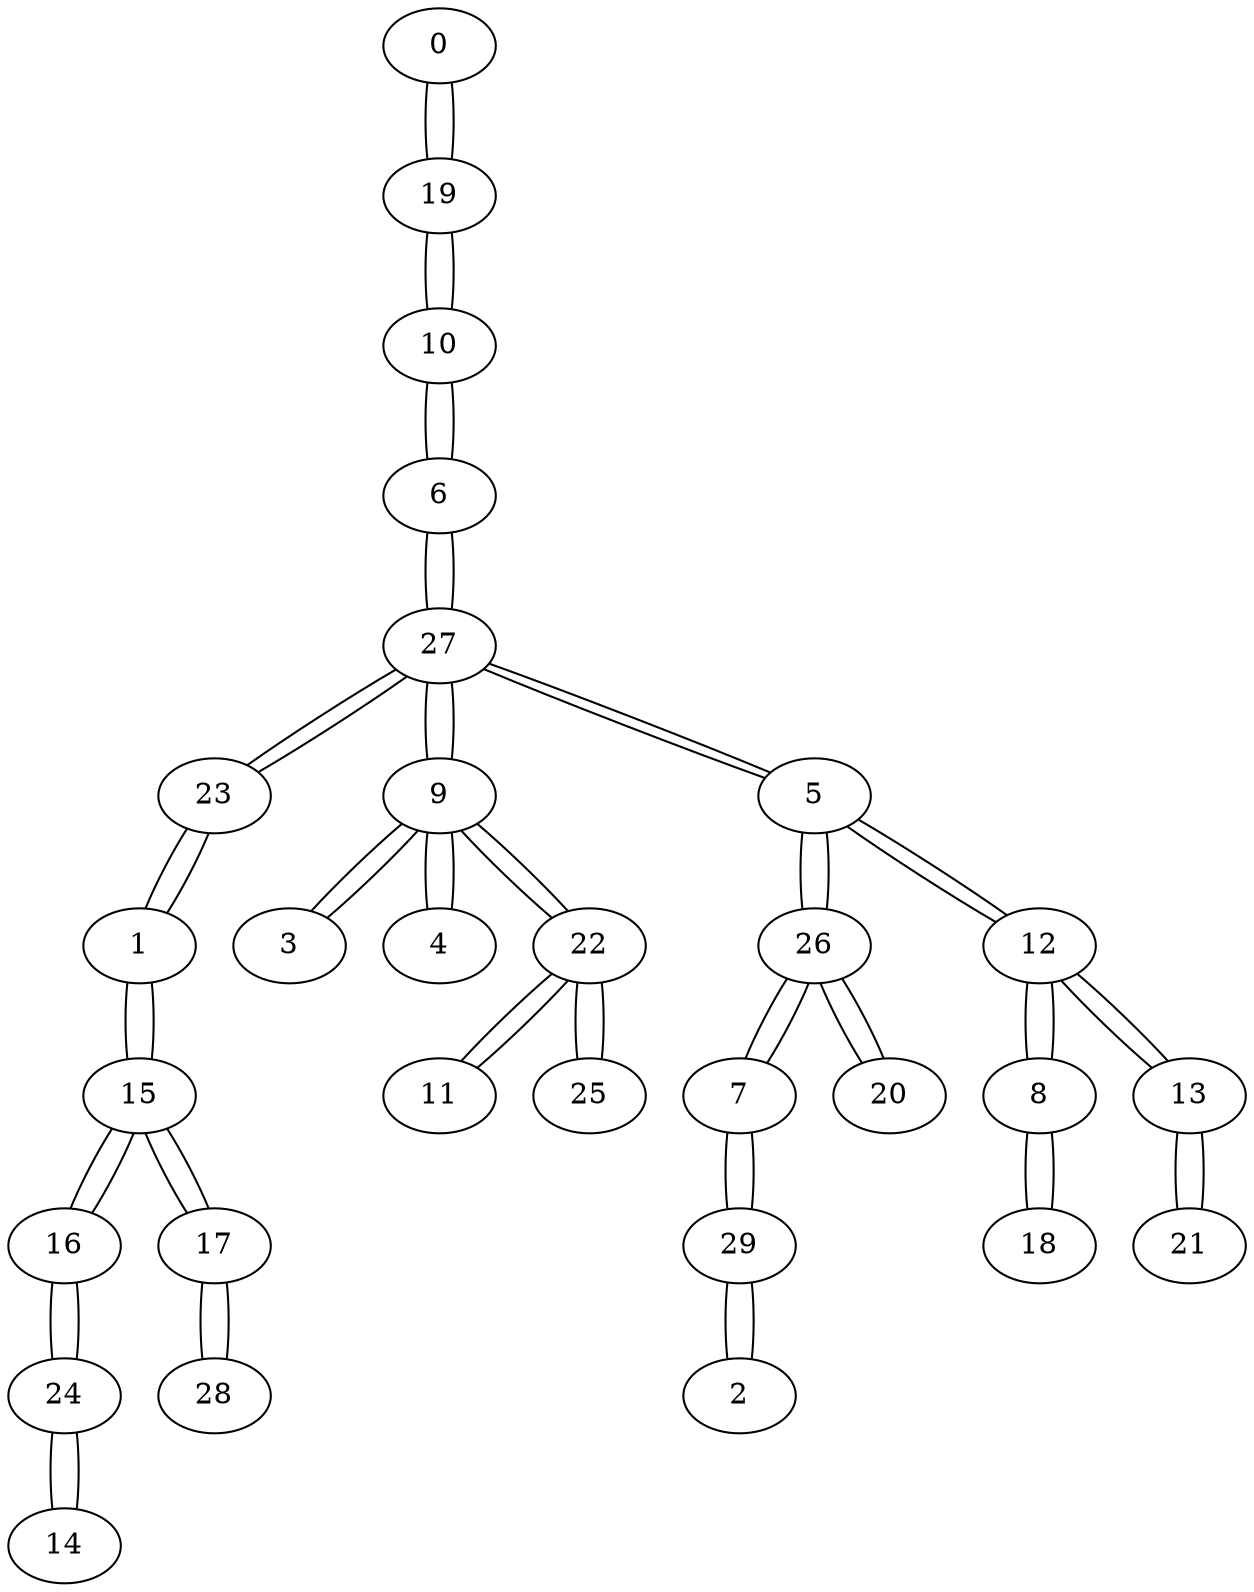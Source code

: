 graph {
0 -- 19 [ distancia=3 ]
1 -- 23 [ distancia=1 ]
1 -- 15 [ distancia=2 ]
2 -- 29 [ distancia=2 ]
3 -- 9 [ distancia=2 ]
4 -- 9 [ distancia=3 ]
5 -- 26 [ distancia=1 ]
5 -- 12 [ distancia=2 ]
5 -- 27 [ distancia=2 ]
6 -- 10 [ distancia=3 ]
6 -- 27 [ distancia=3 ]
7 -- 26 [ distancia=1 ]
7 -- 29 [ distancia=1 ]
8 -- 12 [ distancia=2 ]
8 -- 18 [ distancia=3 ]
9 -- 22 [ distancia=1 ]
9 -- 3 [ distancia=2 ]
9 -- 4 [ distancia=3 ]
9 -- 27 [ distancia=3 ]
10 -- 6 [ distancia=3 ]
10 -- 19 [ distancia=3 ]
11 -- 22 [ distancia=3 ]
12 -- 5 [ distancia=2 ]
12 -- 8 [ distancia=2 ]
12 -- 13 [ distancia=2 ]
13 -- 21 [ distancia=1 ]
13 -- 12 [ distancia=2 ]
14 -- 24 [ distancia=6 ]
15 -- 1 [ distancia=2 ]
15 -- 16 [ distancia=2 ]
15 -- 17 [ distancia=3 ]
16 -- 15 [ distancia=2 ]
16 -- 24 [ distancia=4 ]
17 -- 15 [ distancia=3 ]
17 -- 28 [ distancia=4 ]
18 -- 8 [ distancia=3 ]
19 -- 0 [ distancia=3 ]
19 -- 10 [ distancia=3 ]
20 -- 26 [ distancia=1 ]
21 -- 13 [ distancia=1 ]
22 -- 9 [ distancia=1 ]
22 -- 25 [ distancia=2 ]
22 -- 11 [ distancia=3 ]
23 -- 1 [ distancia=1 ]
23 -- 27 [ distancia=1 ]
24 -- 16 [ distancia=4 ]
24 -- 14 [ distancia=6 ]
25 -- 22 [ distancia=2 ]
26 -- 5 [ distancia=1 ]
26 -- 7 [ distancia=1 ]
26 -- 20 [ distancia=1 ]
27 -- 23 [ distancia=1 ]
27 -- 5 [ distancia=2 ]
27 -- 6 [ distancia=3 ]
27 -- 9 [ distancia=3 ]
28 -- 17 [ distancia=4 ]
29 -- 7 [ distancia=1 ]
29 -- 2 [ distancia=2 ]
}
